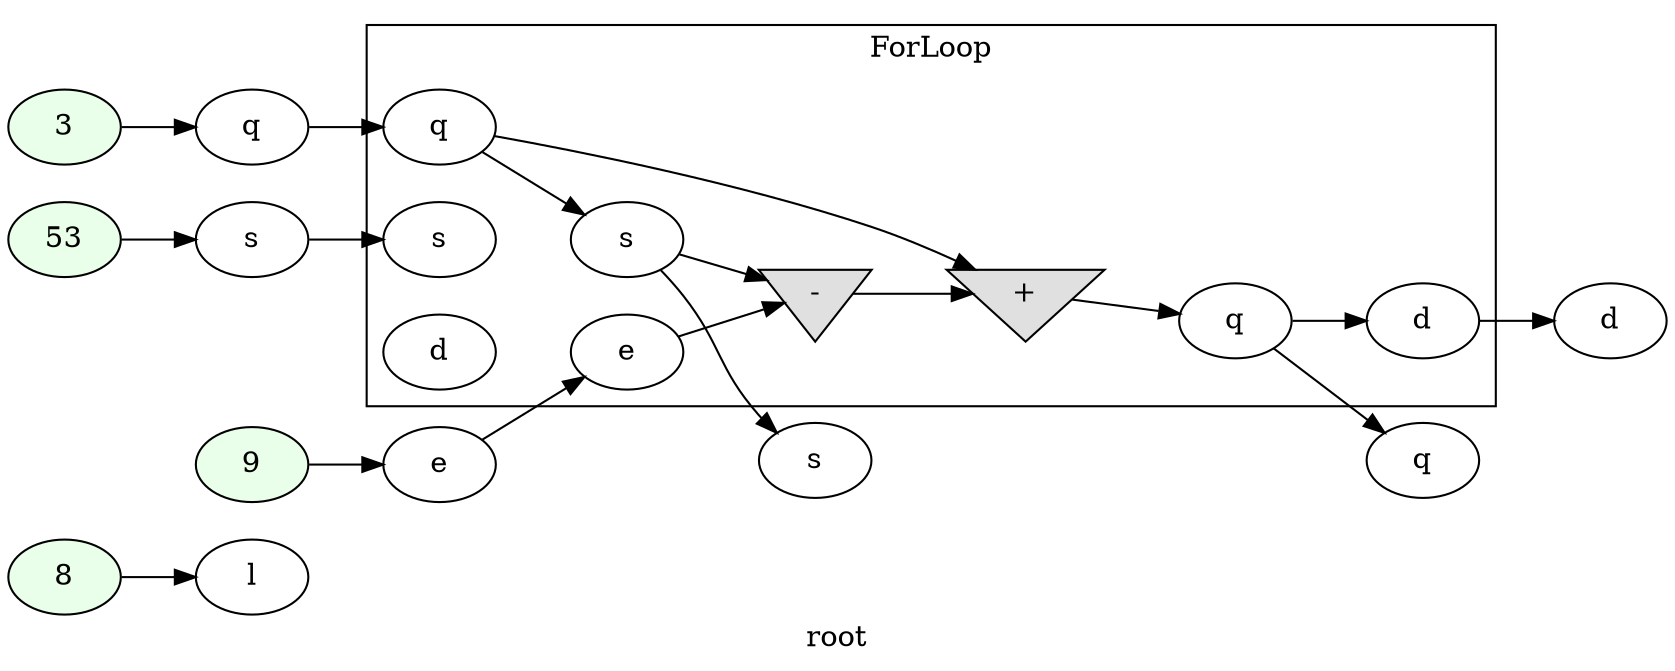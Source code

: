 digraph G
{
rankdir=LR;
label = "root";
	node_000001 [ label = "8", style=filled, fillcolor="#E9FFE9" ]
	node_000002 [ label = "l" ]
	node_000003 [ label = "3", style=filled, fillcolor="#E9FFE9" ]
	node_000004 [ label = "q" ]
	node_000005 [ label = "53", style=filled, fillcolor="#E9FFE9" ]
	node_000006 [ label = "s" ]
	node_000007 [ label = "9", style=filled, fillcolor="#E9FFE9" ]
	node_000008 [ label = "e" ]
	node_000027 [ label = "d" ]
	node_000028 [ label = "q" ]
	node_000029 [ label = "s" ]
subgraph cluster_5 {
label = "ForLoop";
parent = "root";
	node_000018 [ label = "s" ]
	node_000019 [ label = "q" ]
	node_000020 [ label = "s" ]
	node_000021 [ label = "e" ]
	node_000022 [ label = "-", shape=invtriangle, style=filled, fillcolor="#E0E0E0" ]
	node_000023 [ label = "+", shape=invtriangle, style=filled, fillcolor="#E0E0E0" ]
	node_000024 [ label = "q" ]
	node_000025 [ label = "d" ]
	node_000026 [ label = "d" ]
}
	node_000001 -> node_000002
	node_000003 -> node_000004
	node_000004 -> node_000019
	node_000005 -> node_000006
	node_000006 -> node_000018
	node_000007 -> node_000008
	node_000008 -> node_000021
	node_000019 -> node_000020
	node_000019 -> node_000023
	node_000020 -> node_000022
	node_000020 -> node_000029
	node_000021 -> node_000022
	node_000022 -> node_000023
	node_000023 -> node_000024
	node_000024 -> node_000026
	node_000024 -> node_000028
	node_000026 -> node_000027
}
